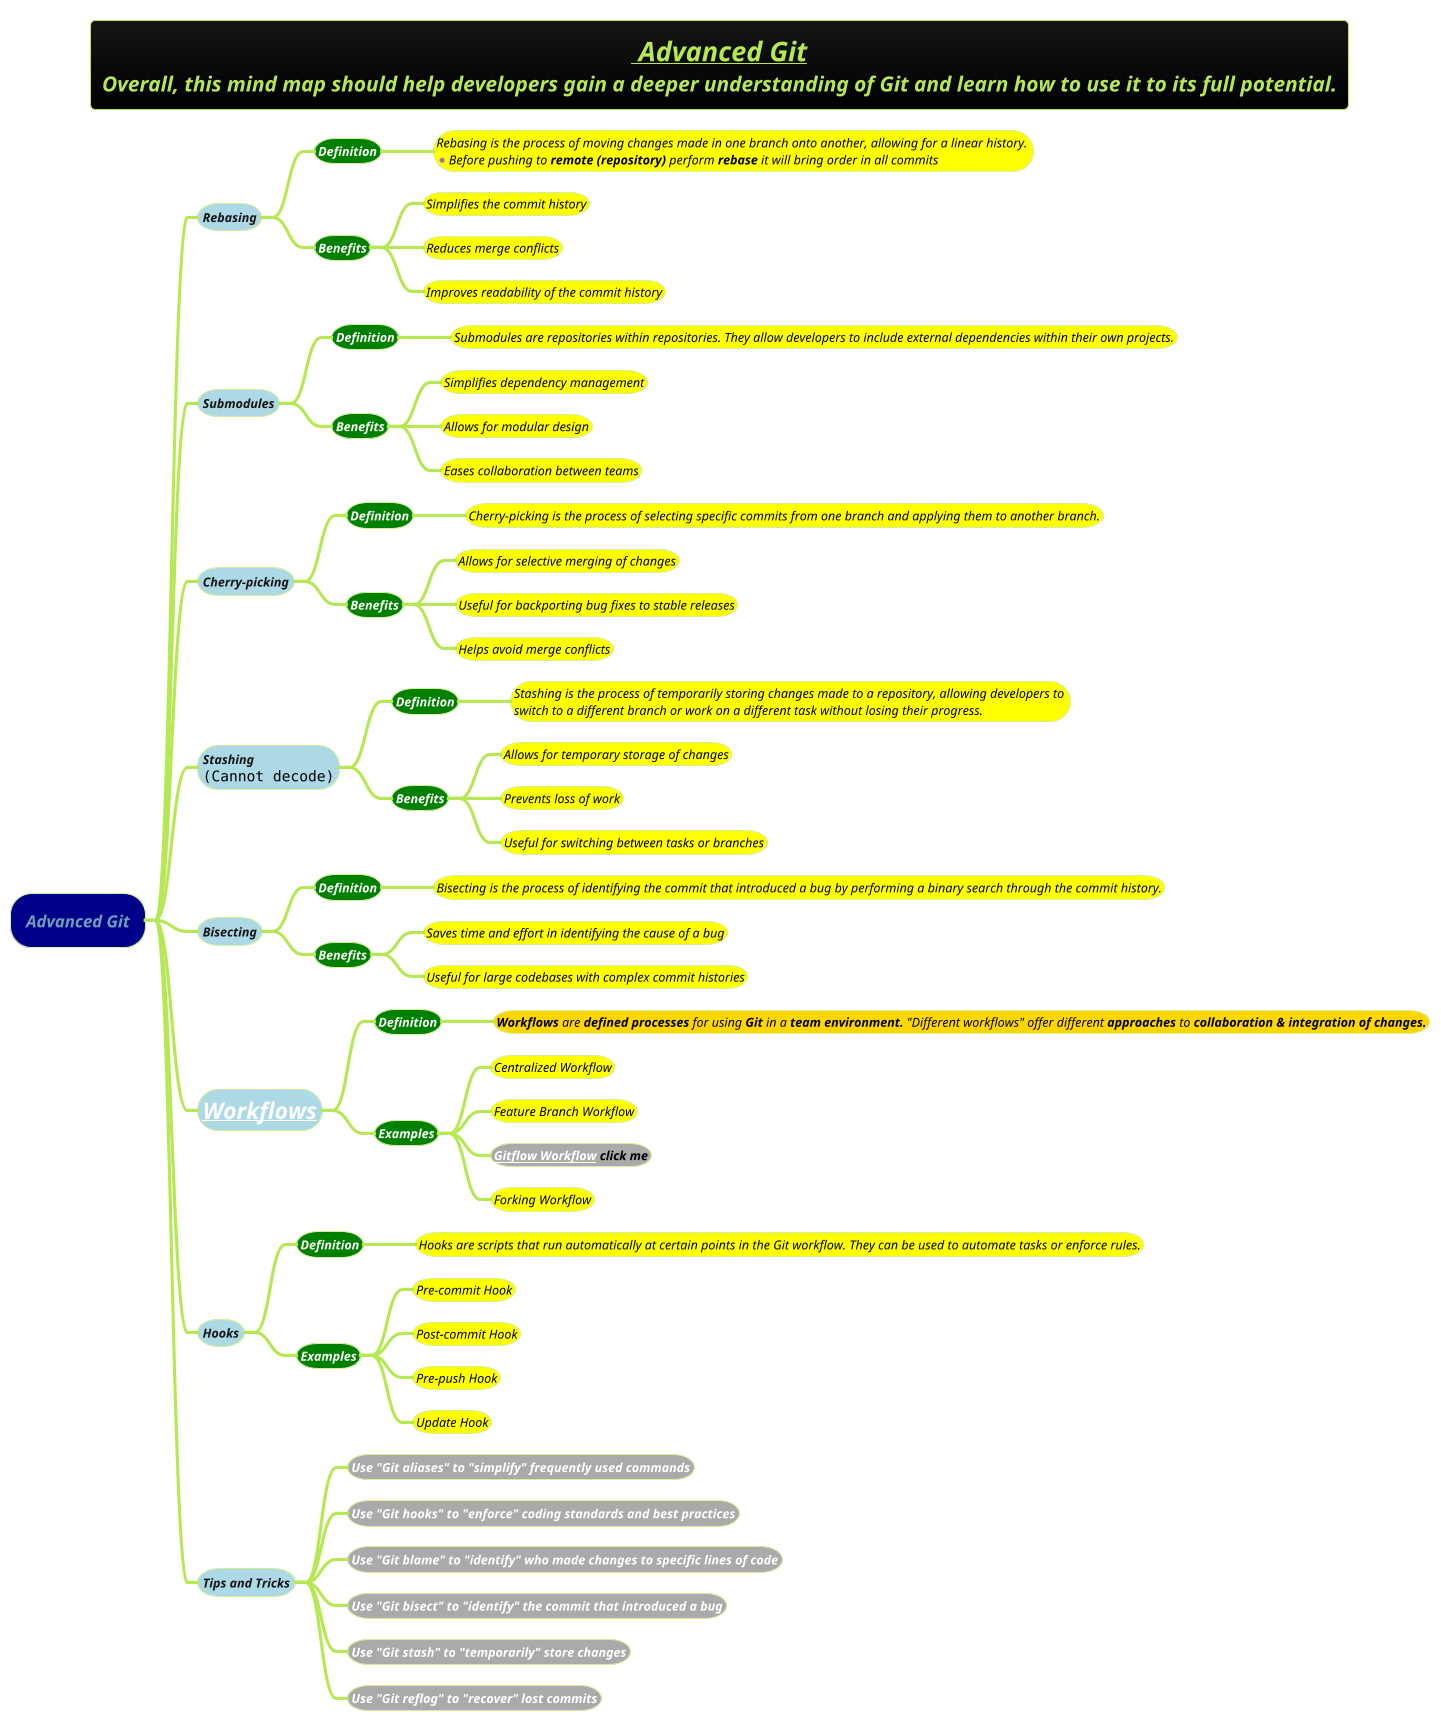 @startmindmap
title =<i><b><u><size:18>__ Advanced Git__\n<i>Overall, this mind map should help developers gain a deeper understanding of Git and learn how to use it to its full potential.
!theme hacker



*[#darkblue] <i>Advanced Git
**[#lightblue] <i><color #blac><size:12>Rebasing
***[#green] <b><i><color #white><size:12>Definition
****[#yellow] <i><color #black><size:12>Rebasing is the process of moving changes made in one branch onto another, allowing for a linear history. \n*<i><color #black><size:12>Before pushing to **remote (repository)** perform **rebase** it will bring order in all commits
***[#green] <b><i><color #white><size:12>Benefits
****[#yellow] <i><color #black><size:12>Simplifies the commit history
****[#yellow] <i><color #black><size:12>Reduces merge conflicts
****[#yellow] <i><color #black><size:12>Improves readability of the commit history
**[#lightblue] <i><color #blac><size:12>Submodules
***[#green] <b><i><color #white><size:12>Definition
****[#yellow] <i><color #black><size:12>Submodules are repositories within repositories. They allow developers to include external dependencies within their own projects.
***[#green] <b><i><color #white><size:12>Benefits
****[#yellow] <i><color #black><size:12>Simplifies dependency management
****[#yellow] <i><color #black><size:12>Allows for modular design
****[#yellow] <i><color #black><size:12>Eases collaboration between teams
**[#lightblue] <i><color #blac><size:12>Cherry-picking
***[#green] <b><i><color #white><size:12>Definition
****[#yellow] <i><color #black><size:12>Cherry-picking is the process of selecting specific commits from one branch and applying them to another branch.
***[#green] <b><i><color #white><size:12>Benefits
****[#yellow] <i><color #black><size:12>Allows for selective merging of changes
****[#yellow] <i><color #black><size:12>Useful for backporting bug fixes to stable releases
****[#yellow] <i><color #black><size:12>Helps avoid merge conflicts
**[#lightblue] <i><color #blac><size:12>Stashing\n<img:images/img_1.png{scale=.9}>
***[#green] <b><i><color #white><size:12>Definition
****[#yellow] <i><color #black><size:12>Stashing is the process of temporarily storing changes made to a repository, allowing developers to \n<i><color #black><size:12>switch to a different branch or work on a different task without losing their progress.
***[#green] <b><i><color #white><size:12>Benefits
****[#yellow] <i><color #black><size:12>Allows for temporary storage of changes
****[#yellow] <i><color #black><size:12>Prevents loss of work
****[#yellow] <i><color #black><size:12>Useful for switching between tasks or branches
**[#lightblue] <i><color #blac><size:12>Bisecting
***[#green] <b><i><color #white><size:12>Definition
****[#yellow] <i><color #black><size:12>Bisecting is the process of identifying the commit that introduced a bug by performing a binary search through the commit history.
***[#green] <b><i><color #white><size:12>Benefits
****[#yellow] <i><color #black><size:12>Saves time and effort in identifying the cause of a bug
****[#yellow] <i><color #black><size:12>Useful for large codebases with complex commit histories
**[#lightblue] <i><color #blac><size:22>[[a Workflows]]
***[#green] <b><i><color #white><size:12>Definition
****[#gold] <i><color #black><size:12>**Workflows** are **defined processes** for using **Git** in a **team environment.** "Different workflows" offer different **approaches** to <b>collaboration & integration of changes.
***[#green] <b><i><color #white><size:12>Examples
****[#yellow] <i><color #black><size:12>Centralized Workflow
****[#yellow] <i><color #black><size:12>Feature Branch Workflow
****[#a] <b><i><color #black><size:12>[[docs/3-devops/git/images/img.png Gitflow Workflow]] click me
****[#yellow] <i><color #black><size:12>Forking Workflow
**[#lightblue] <i><color #blac><size:12>Hooks
***[#green] <b><i><color #white><size:12>Definition
****[#yellow] <i><color #black><size:12>Hooks are scripts that run automatically at certain points in the Git workflow. They can be used to automate tasks or enforce rules.
***[#green] <b><i><color #white><size:12>Examples
****[#yellow] <i><color #black><size:12>Pre-commit Hook
****[#yellow] <i><color #black><size:12>Post-commit Hook
****[#yellow] <i><color #black><size:12>Pre-push Hook
****[#yellow] <i><color #black><size:12>Update Hook
**[#lightblue] <i><color #blac><size:12>Tips and Tricks
***[#a] <b><i><color #white><size:12>Use "Git aliases" to "simplify" frequently used commands
***[#a] <b><i><color #white><size:12>Use "Git hooks" to "enforce" coding standards and best practices
***[#a] <b><i><color #white><size:12>Use "Git blame" to "identify" who made changes to specific lines of code
***[#a] <b><i><color #white><size:12>Use "Git bisect" to "identify" the commit that introduced a bug
***[#a] <b><i><color #white><size:12>Use "Git stash" to "temporarily" store changes
***[#a] <b><i><color #white><size:12>Use "Git reflog" to "recover" lost commits
@endmindmap
